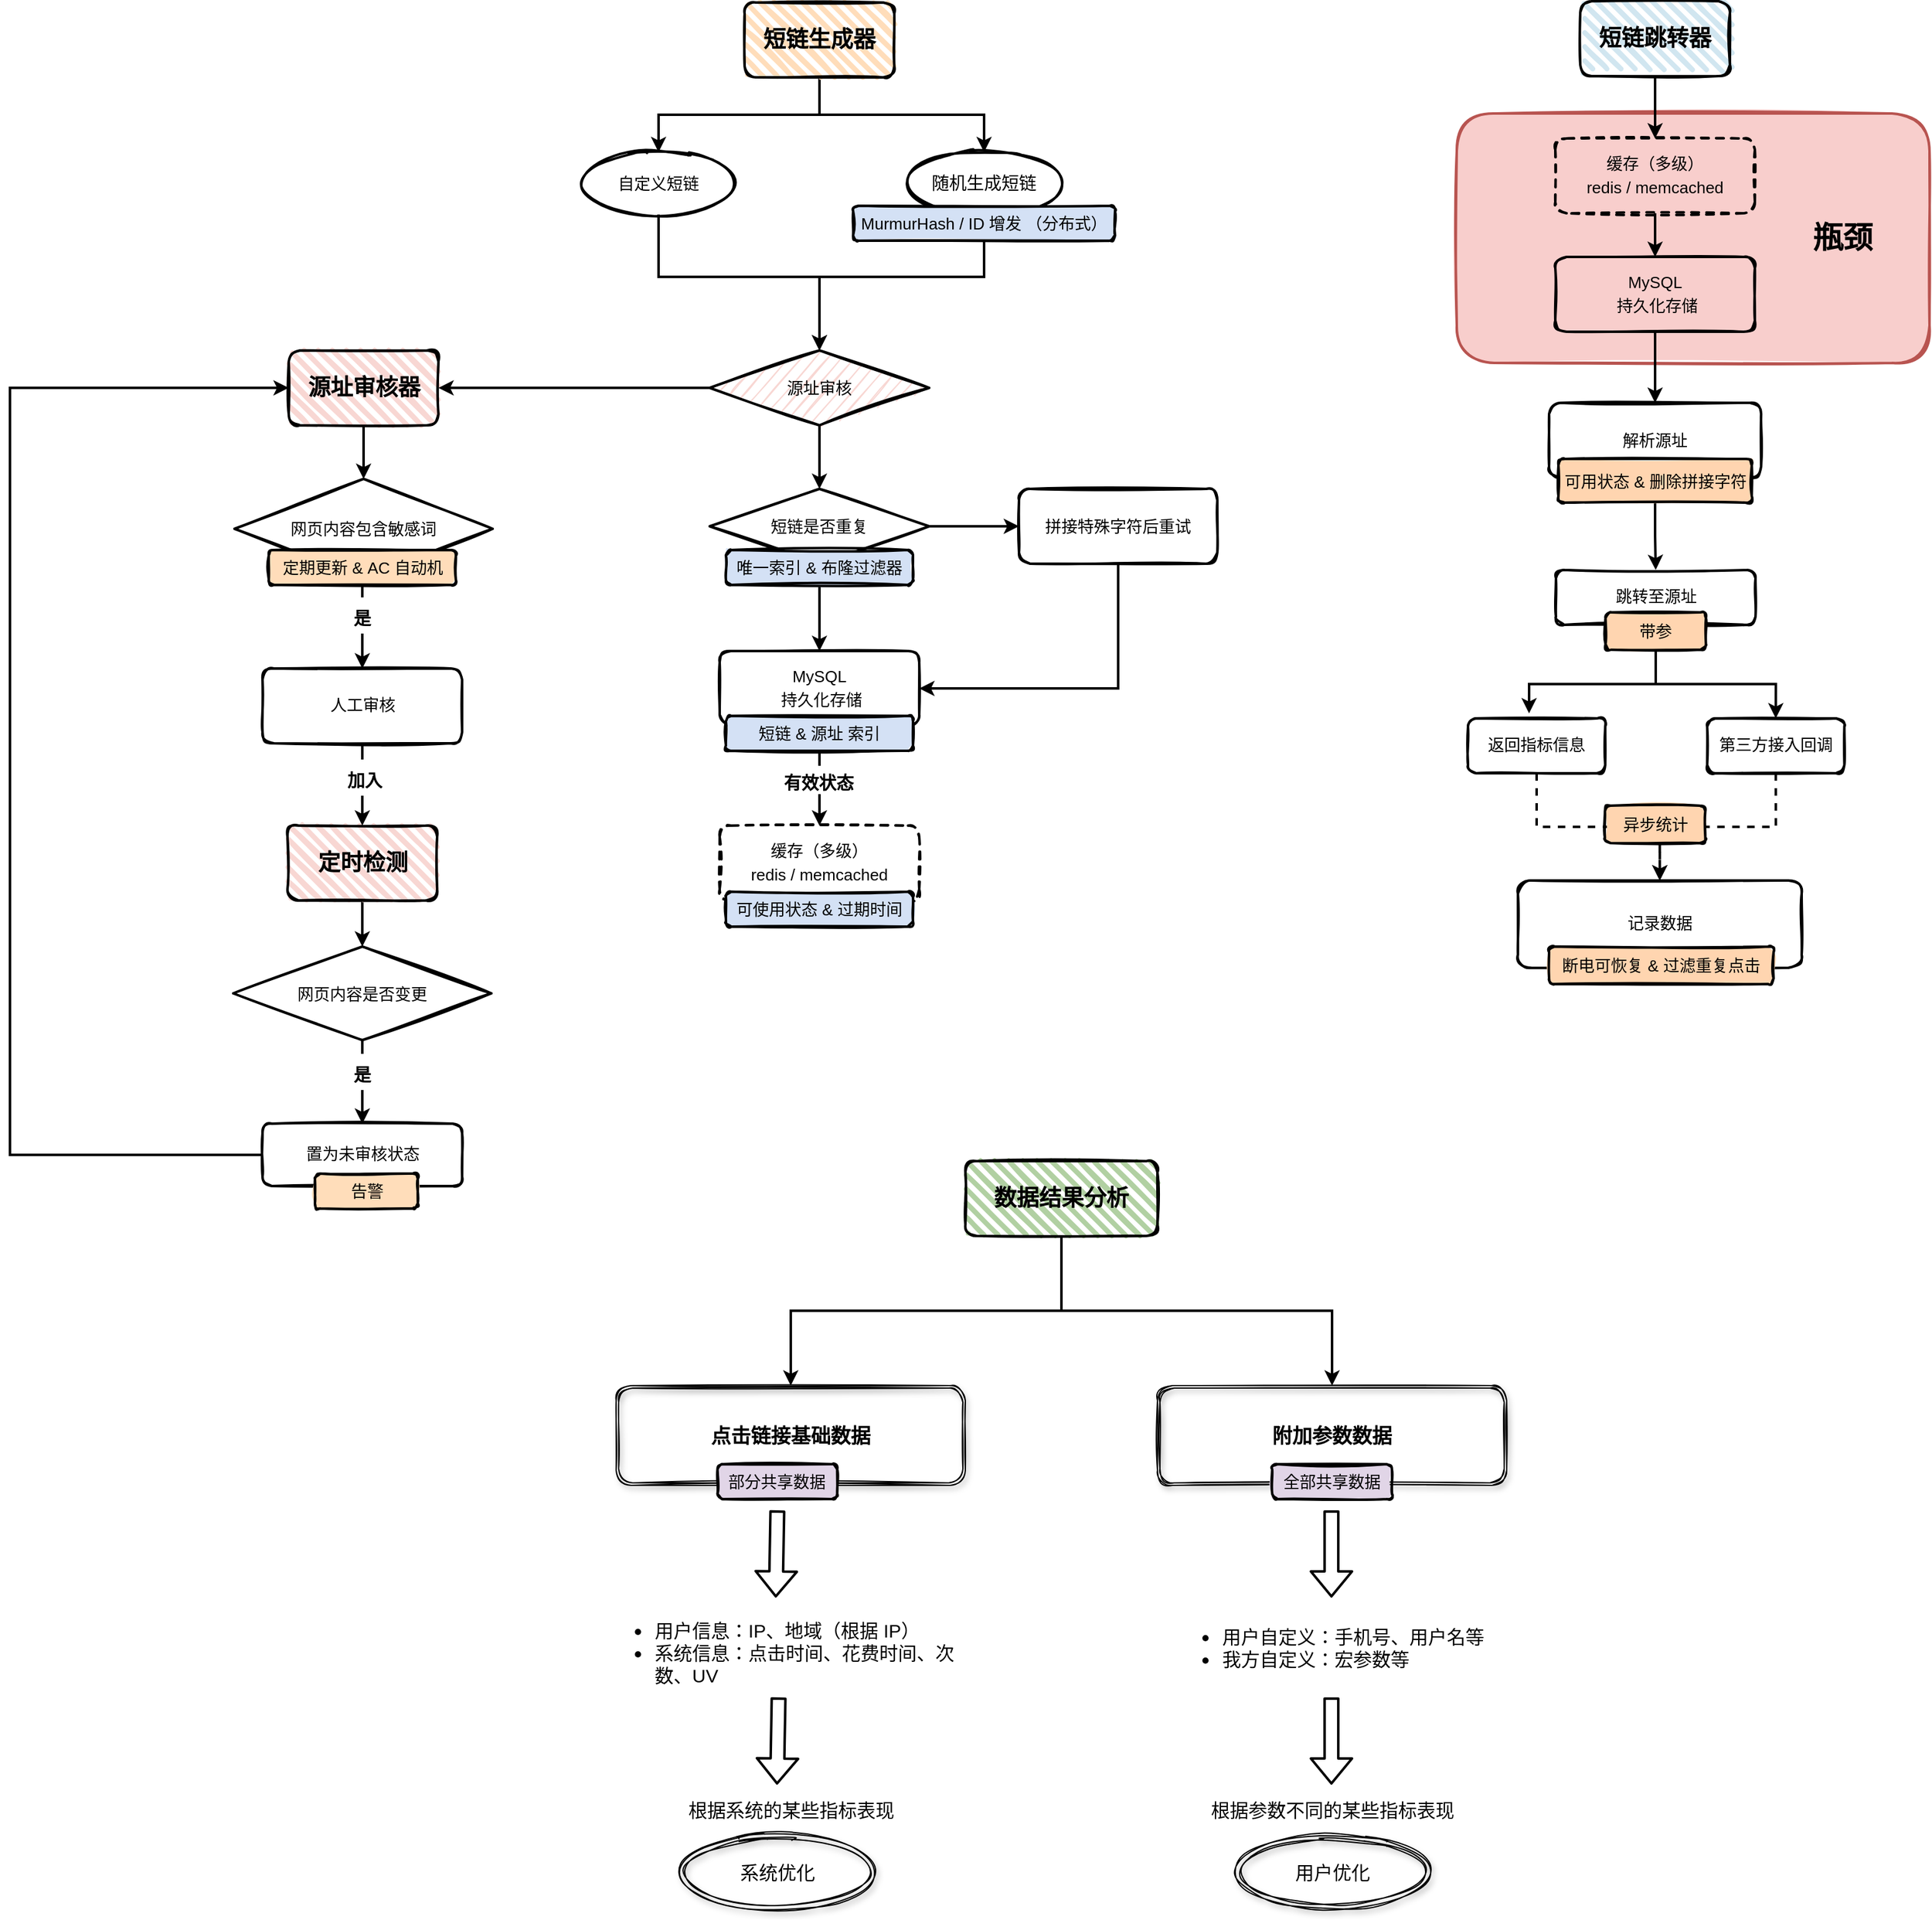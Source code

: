 <mxfile version="14.5.1" type="github">
  <diagram id="6rYUq82egzvNeSZCUPf-" name="第 1 页">
    <mxGraphModel dx="2078" dy="711" grid="1" gridSize="10" guides="1" tooltips="1" connect="1" arrows="1" fold="1" page="1" pageScale="1" pageWidth="827" pageHeight="1169" background="none" math="0" shadow="0">
      <root>
        <mxCell id="0" />
        <mxCell id="1" parent="0" />
        <mxCell id="4GkR5vhdz22uWZPQKLfX-42" value="" style="rounded=1;whiteSpace=wrap;html=1;strokeWidth=2;fillWeight=4;hachureGap=8;hachureAngle=45;sketch=1;shadow=0;labelBackgroundColor=none;fontSize=14;fillStyle=solid;fillColor=#f8cecc;strokeColor=#b85450;" parent="1" vertex="1">
          <mxGeometry x="880" y="140" width="379" height="200" as="geometry" />
        </mxCell>
        <mxCell id="iMJcLoLTZ3jONa1zufUQ-27" style="edgeStyle=orthogonalEdgeStyle;rounded=0;orthogonalLoop=1;jettySize=auto;html=1;exitX=0.5;exitY=1;exitDx=0;exitDy=0;entryX=0.5;entryY=0;entryDx=0;entryDy=0;strokeWidth=2;fontSize=13;" parent="1" source="iMJcLoLTZ3jONa1zufUQ-1" target="iMJcLoLTZ3jONa1zufUQ-17" edge="1">
          <mxGeometry relative="1" as="geometry" />
        </mxCell>
        <mxCell id="iMJcLoLTZ3jONa1zufUQ-28" style="edgeStyle=orthogonalEdgeStyle;rounded=0;orthogonalLoop=1;jettySize=auto;html=1;exitX=0.5;exitY=1;exitDx=0;exitDy=0;entryX=0.5;entryY=0;entryDx=0;entryDy=0;strokeWidth=2;fontSize=13;" parent="1" source="iMJcLoLTZ3jONa1zufUQ-1" target="iMJcLoLTZ3jONa1zufUQ-19" edge="1">
          <mxGeometry relative="1" as="geometry" />
        </mxCell>
        <mxCell id="iMJcLoLTZ3jONa1zufUQ-1" value="&lt;font size=&quot;1&quot;&gt;&lt;b style=&quot;font-size: 18px&quot;&gt;短链生成器&lt;/b&gt;&lt;/font&gt;" style="rounded=1;whiteSpace=wrap;html=1;strokeWidth=2;fillWeight=4;hachureGap=8;hachureAngle=45;sketch=1;fillColor=#FFDDBA;" parent="1" vertex="1">
          <mxGeometry x="309" y="51" width="120" height="60" as="geometry" />
        </mxCell>
        <mxCell id="iMJcLoLTZ3jONa1zufUQ-39" style="edgeStyle=orthogonalEdgeStyle;rounded=0;orthogonalLoop=1;jettySize=auto;html=1;exitX=1;exitY=0.5;exitDx=0;exitDy=0;entryX=0;entryY=0.5;entryDx=0;entryDy=0;strokeWidth=2;fontSize=13;" parent="1" source="iMJcLoLTZ3jONa1zufUQ-16" target="iMJcLoLTZ3jONa1zufUQ-38" edge="1">
          <mxGeometry relative="1" as="geometry" />
        </mxCell>
        <mxCell id="iMJcLoLTZ3jONa1zufUQ-16" value="&lt;span style=&quot;color: rgb(0 , 0 , 0) ; font-family: &amp;#34;helvetica&amp;#34; ; font-size: 13px ; font-style: normal ; font-weight: 400 ; letter-spacing: normal ; text-align: center ; text-indent: 0px ; text-transform: none ; word-spacing: 0px ; display: inline ; float: none&quot;&gt;短链是否重复&lt;/span&gt;" style="rhombus;whiteSpace=wrap;html=1;strokeWidth=2;fillWeight=-1;hachureGap=8;fillStyle=cross-hatch;sketch=1;fontSize=14;fillColor=none;" parent="1" vertex="1">
          <mxGeometry x="281" y="441" width="176" height="60" as="geometry" />
        </mxCell>
        <mxCell id="iMJcLoLTZ3jONa1zufUQ-30" style="edgeStyle=orthogonalEdgeStyle;rounded=0;orthogonalLoop=1;jettySize=auto;html=1;exitX=0.5;exitY=1;exitDx=0;exitDy=0;entryX=0.5;entryY=0;entryDx=0;entryDy=0;strokeWidth=2;fontSize=13;" parent="1" source="iMJcLoLTZ3jONa1zufUQ-17" target="4GkR5vhdz22uWZPQKLfX-118" edge="1">
          <mxGeometry relative="1" as="geometry">
            <Array as="points">
              <mxPoint x="240" y="271" />
              <mxPoint x="369" y="271" />
              <mxPoint x="369" y="320" />
            </Array>
          </mxGeometry>
        </mxCell>
        <mxCell id="iMJcLoLTZ3jONa1zufUQ-17" value="自定义短链" style="ellipse;whiteSpace=wrap;html=1;strokeWidth=2;fillWeight=2;hachureGap=8;fillStyle=dots;sketch=1;labelBackgroundColor=none;fontSize=13;fillColor=none;" parent="1" vertex="1">
          <mxGeometry x="180" y="171" width="120" height="50" as="geometry" />
        </mxCell>
        <mxCell id="iMJcLoLTZ3jONa1zufUQ-19" value="&lt;span style=&quot;font-size: 14px&quot;&gt;随机生成短链&lt;/span&gt;" style="ellipse;whiteSpace=wrap;html=1;strokeWidth=2;fillWeight=2;hachureGap=8;fillStyle=dots;sketch=1;labelBackgroundColor=none;fontSize=13;fillColor=none;" parent="1" vertex="1">
          <mxGeometry x="441" y="171" width="120" height="50" as="geometry" />
        </mxCell>
        <mxCell id="iMJcLoLTZ3jONa1zufUQ-29" style="edgeStyle=orthogonalEdgeStyle;rounded=0;orthogonalLoop=1;jettySize=auto;html=1;exitX=0.5;exitY=1;exitDx=0;exitDy=0;entryX=0.5;entryY=0;entryDx=0;entryDy=0;strokeWidth=2;fontSize=13;" parent="1" source="iMJcLoLTZ3jONa1zufUQ-12" target="4GkR5vhdz22uWZPQKLfX-118" edge="1">
          <mxGeometry relative="1" as="geometry">
            <Array as="points">
              <mxPoint x="501" y="271" />
              <mxPoint x="369" y="271" />
              <mxPoint x="369" y="320" />
            </Array>
          </mxGeometry>
        </mxCell>
        <mxCell id="iMJcLoLTZ3jONa1zufUQ-12" value="&lt;span style=&quot;font-size: 13px&quot;&gt;MurmurHash / ID 增发 （分布式）&lt;/span&gt;" style="rounded=1;whiteSpace=wrap;html=1;strokeWidth=2;fillWeight=4;hachureGap=8;hachureAngle=45;sketch=1;fontStyle=0;labelBackgroundColor=none;fontSize=13;fillColor=#D4E1F5;fillStyle=solid;" parent="1" vertex="1">
          <mxGeometry x="396" y="214" width="210" height="28" as="geometry" />
        </mxCell>
        <mxCell id="iMJcLoLTZ3jONa1zufUQ-40" style="edgeStyle=orthogonalEdgeStyle;rounded=0;orthogonalLoop=1;jettySize=auto;html=1;exitX=0.5;exitY=1;exitDx=0;exitDy=0;entryX=0.5;entryY=0;entryDx=0;entryDy=0;strokeWidth=2;fontSize=13;" parent="1" source="iMJcLoLTZ3jONa1zufUQ-23" target="iMJcLoLTZ3jONa1zufUQ-34" edge="1">
          <mxGeometry relative="1" as="geometry" />
        </mxCell>
        <mxCell id="iMJcLoLTZ3jONa1zufUQ-23" value="&lt;span style=&quot;font-size: 13px&quot;&gt;唯一索引 &amp;amp; 布隆过滤器&lt;/span&gt;" style="rounded=1;whiteSpace=wrap;html=1;strokeWidth=2;fillWeight=4;hachureGap=8;hachureAngle=45;sketch=1;fontStyle=0;labelBackgroundColor=none;fontSize=13;fillColor=#D4E1F5;fillStyle=solid;" parent="1" vertex="1">
          <mxGeometry x="294" y="490" width="150" height="28" as="geometry" />
        </mxCell>
        <mxCell id="iMJcLoLTZ3jONa1zufUQ-47" style="edgeStyle=orthogonalEdgeStyle;rounded=0;orthogonalLoop=1;jettySize=auto;html=1;exitX=0.5;exitY=1;exitDx=0;exitDy=0;entryX=0.5;entryY=0;entryDx=0;entryDy=0;strokeWidth=2;fontSize=13;" parent="1" source="iMJcLoLTZ3jONa1zufUQ-34" target="iMJcLoLTZ3jONa1zufUQ-46" edge="1">
          <mxGeometry relative="1" as="geometry" />
        </mxCell>
        <mxCell id="iMJcLoLTZ3jONa1zufUQ-34" value="&lt;p style=&quot;line-height: 140%&quot;&gt;MySQL&lt;br&gt;&amp;nbsp;持久化存储&lt;/p&gt;" style="html=1;whiteSpace=wrap;container=1;recursiveResize=0;collapsible=0;labelBackgroundColor=none;fontSize=13;rounded=1;shadow=0;sketch=1;strokeWidth=2;fillColor=none;" parent="1" vertex="1">
          <mxGeometry x="289" y="571" width="160" height="60" as="geometry" />
        </mxCell>
        <mxCell id="4GkR5vhdz22uWZPQKLfX-24" value="短链 &amp;amp; 源址 索引" style="rounded=1;whiteSpace=wrap;html=1;strokeWidth=2;fillWeight=4;hachureGap=8;hachureAngle=45;sketch=1;fontStyle=0;labelBackgroundColor=none;fontSize=13;fillColor=#D4E1F5;fillStyle=solid;" parent="iMJcLoLTZ3jONa1zufUQ-34" vertex="1">
          <mxGeometry x="5" y="52" width="150" height="28" as="geometry" />
        </mxCell>
        <mxCell id="iMJcLoLTZ3jONa1zufUQ-41" style="edgeStyle=orthogonalEdgeStyle;rounded=0;orthogonalLoop=1;jettySize=auto;html=1;exitX=0.5;exitY=1;exitDx=0;exitDy=0;entryX=1;entryY=0.5;entryDx=0;entryDy=0;strokeWidth=2;fontSize=13;" parent="1" source="iMJcLoLTZ3jONa1zufUQ-38" target="iMJcLoLTZ3jONa1zufUQ-34" edge="1">
          <mxGeometry relative="1" as="geometry" />
        </mxCell>
        <mxCell id="iMJcLoLTZ3jONa1zufUQ-38" value="&lt;font style=&quot;font-size: 13px&quot;&gt;拼接特殊字符后重试&lt;/font&gt;" style="rounded=1;whiteSpace=wrap;html=1;strokeWidth=2;fillWeight=4;hachureGap=8;hachureAngle=45;sketch=1;labelBackgroundColor=none;fontSize=13;fillStyle=auto;fillColor=none;" parent="1" vertex="1">
          <mxGeometry x="529" y="441" width="159" height="60" as="geometry" />
        </mxCell>
        <mxCell id="iMJcLoLTZ3jONa1zufUQ-46" value="&lt;p style=&quot;line-height: 140%&quot;&gt;缓存（多级）&lt;br&gt;redis / memcached&lt;br&gt;&lt;/p&gt;" style="html=1;whiteSpace=wrap;container=1;recursiveResize=0;collapsible=0;labelBackgroundColor=none;fontSize=13;rounded=1;shadow=0;sketch=1;strokeWidth=2;dashed=1;fillColor=none;" parent="1" vertex="1">
          <mxGeometry x="289" y="711" width="160" height="60" as="geometry" />
        </mxCell>
        <mxCell id="4GkR5vhdz22uWZPQKLfX-22" style="edgeStyle=orthogonalEdgeStyle;rounded=0;orthogonalLoop=1;jettySize=auto;html=1;exitX=0.5;exitY=1;exitDx=0;exitDy=0;strokeWidth=2;fontSize=13;" parent="1" source="4GkR5vhdz22uWZPQKLfX-3" target="4GkR5vhdz22uWZPQKLfX-21" edge="1">
          <mxGeometry relative="1" as="geometry" />
        </mxCell>
        <mxCell id="4GkR5vhdz22uWZPQKLfX-3" value="&lt;font size=&quot;1&quot;&gt;&lt;b style=&quot;font-size: 18px&quot;&gt;短链跳转器&lt;/b&gt;&lt;/font&gt;" style="rounded=1;whiteSpace=wrap;html=1;strokeWidth=2;fillWeight=4;hachureGap=8;hachureAngle=45;sketch=1;fillColor=#D1E6F0;" parent="1" vertex="1">
          <mxGeometry x="979" y="50" width="120" height="60" as="geometry" />
        </mxCell>
        <mxCell id="4GkR5vhdz22uWZPQKLfX-30" style="edgeStyle=orthogonalEdgeStyle;rounded=0;orthogonalLoop=1;jettySize=auto;html=1;exitX=0.5;exitY=1;exitDx=0;exitDy=0;entryX=0.5;entryY=0;entryDx=0;entryDy=0;strokeWidth=2;fontSize=13;" parent="1" source="4GkR5vhdz22uWZPQKLfX-14" target="4GkR5vhdz22uWZPQKLfX-27" edge="1">
          <mxGeometry relative="1" as="geometry" />
        </mxCell>
        <mxCell id="4GkR5vhdz22uWZPQKLfX-14" value="&lt;p style=&quot;line-height: 140%&quot;&gt;MySQL&lt;br&gt;&amp;nbsp;持久化存储&lt;/p&gt;" style="html=1;whiteSpace=wrap;container=1;recursiveResize=0;collapsible=0;labelBackgroundColor=none;fontSize=13;rounded=1;shadow=0;sketch=1;strokeWidth=2;fillColor=none;" parent="1" vertex="1">
          <mxGeometry x="959" y="255" width="160" height="60" as="geometry" />
        </mxCell>
        <mxCell id="4GkR5vhdz22uWZPQKLfX-18" value="&lt;font style=&quot;font-size: 14px&quot;&gt;有效&lt;font style=&quot;font-size: 14px&quot;&gt;状态&lt;/font&gt;&lt;/font&gt;" style="text;strokeColor=none;html=1;fontSize=24;fontStyle=1;verticalAlign=middle;align=center;rounded=1;shadow=0;dashed=1;labelBackgroundColor=none;sketch=1;fillColor=#ffffff;" parent="1" vertex="1">
          <mxGeometry x="318" y="664" width="100" height="20" as="geometry" />
        </mxCell>
        <mxCell id="4GkR5vhdz22uWZPQKLfX-23" style="edgeStyle=orthogonalEdgeStyle;rounded=0;orthogonalLoop=1;jettySize=auto;html=1;exitX=0.5;exitY=1;exitDx=0;exitDy=0;entryX=0.5;entryY=0;entryDx=0;entryDy=0;strokeWidth=2;fontSize=13;" parent="1" source="4GkR5vhdz22uWZPQKLfX-21" target="4GkR5vhdz22uWZPQKLfX-14" edge="1">
          <mxGeometry relative="1" as="geometry" />
        </mxCell>
        <mxCell id="4GkR5vhdz22uWZPQKLfX-21" value="&lt;p style=&quot;line-height: 140%&quot;&gt;缓存（多级）&lt;br&gt;redis / memcached&lt;br&gt;&lt;/p&gt;" style="html=1;whiteSpace=wrap;container=1;recursiveResize=0;collapsible=0;labelBackgroundColor=none;fontSize=13;rounded=1;shadow=0;sketch=1;strokeWidth=2;dashed=1;fillColor=none;" parent="1" vertex="1">
          <mxGeometry x="959" y="160" width="160" height="60" as="geometry" />
        </mxCell>
        <mxCell id="4GkR5vhdz22uWZPQKLfX-25" value="可使用状态 &amp;amp; 过期时间" style="rounded=1;whiteSpace=wrap;html=1;strokeWidth=2;fillWeight=4;hachureGap=8;hachureAngle=45;sketch=1;fontStyle=0;labelBackgroundColor=none;fontSize=13;fillColor=#D4E1F5;fillStyle=solid;" parent="1" vertex="1">
          <mxGeometry x="294" y="764" width="150" height="28" as="geometry" />
        </mxCell>
        <mxCell id="4GkR5vhdz22uWZPQKLfX-27" value="&lt;font style=&quot;font-size: 13px&quot;&gt;解析源址&lt;/font&gt;" style="rounded=1;whiteSpace=wrap;html=1;strokeWidth=2;fillWeight=4;hachureGap=8;hachureAngle=45;sketch=1;labelBackgroundColor=none;fontSize=13;fillStyle=auto;fillColor=none;" parent="1" vertex="1">
          <mxGeometry x="954" y="372" width="170" height="60" as="geometry" />
        </mxCell>
        <mxCell id="4GkR5vhdz22uWZPQKLfX-36" style="edgeStyle=orthogonalEdgeStyle;rounded=0;orthogonalLoop=1;jettySize=auto;html=1;exitX=0.5;exitY=1;exitDx=0;exitDy=0;strokeWidth=2;fontSize=13;" parent="1" source="4GkR5vhdz22uWZPQKLfX-32" target="4GkR5vhdz22uWZPQKLfX-34" edge="1">
          <mxGeometry relative="1" as="geometry" />
        </mxCell>
        <mxCell id="4GkR5vhdz22uWZPQKLfX-32" value="可用状态 &amp;amp; 删除拼接字符" style="rounded=1;whiteSpace=wrap;html=1;strokeWidth=2;fillWeight=4;hachureGap=8;hachureAngle=45;sketch=1;fontStyle=0;labelBackgroundColor=none;fontSize=13;fillStyle=solid;fillColor=#FFD5B0;" parent="1" vertex="1">
          <mxGeometry x="961.5" y="417" width="155" height="35" as="geometry" />
        </mxCell>
        <mxCell id="4GkR5vhdz22uWZPQKLfX-34" value="&lt;p style=&quot;line-height: 140%&quot;&gt;跳转至源址&lt;/p&gt;" style="html=1;whiteSpace=wrap;container=1;recursiveResize=0;collapsible=0;labelBackgroundColor=none;fontSize=13;rounded=1;shadow=0;sketch=1;strokeWidth=2;fillColor=none;" parent="1" vertex="1">
          <mxGeometry x="959.5" y="506" width="160" height="44" as="geometry" />
        </mxCell>
        <mxCell id="4GkR5vhdz22uWZPQKLfX-46" style="edgeStyle=orthogonalEdgeStyle;rounded=0;orthogonalLoop=1;jettySize=auto;html=1;exitX=0.5;exitY=1;exitDx=0;exitDy=0;entryX=0.445;entryY=-0.091;entryDx=0;entryDy=0;entryPerimeter=0;strokeWidth=2;fontSize=14;" parent="1" source="4GkR5vhdz22uWZPQKLfX-41" target="4GkR5vhdz22uWZPQKLfX-44" edge="1">
          <mxGeometry relative="1" as="geometry" />
        </mxCell>
        <mxCell id="4GkR5vhdz22uWZPQKLfX-47" style="edgeStyle=orthogonalEdgeStyle;rounded=0;orthogonalLoop=1;jettySize=auto;html=1;exitX=0.5;exitY=1;exitDx=0;exitDy=0;entryX=0.5;entryY=0;entryDx=0;entryDy=0;strokeWidth=2;fontSize=14;" parent="1" source="4GkR5vhdz22uWZPQKLfX-41" target="4GkR5vhdz22uWZPQKLfX-45" edge="1">
          <mxGeometry relative="1" as="geometry" />
        </mxCell>
        <mxCell id="4GkR5vhdz22uWZPQKLfX-41" value="带参" style="rounded=1;whiteSpace=wrap;html=1;strokeWidth=2;fillWeight=4;hachureGap=8;hachureAngle=45;sketch=1;fontStyle=0;labelBackgroundColor=none;fontSize=13;fillStyle=solid;fillColor=#FFD5B0;" parent="1" vertex="1">
          <mxGeometry x="999.25" y="540" width="80.5" height="30" as="geometry" />
        </mxCell>
        <mxCell id="4GkR5vhdz22uWZPQKLfX-43" value="瓶颈" style="text;strokeColor=none;fillColor=none;html=1;fontSize=24;fontStyle=1;verticalAlign=middle;align=center;rounded=1;shadow=0;labelBackgroundColor=none;sketch=1;" parent="1" vertex="1">
          <mxGeometry x="1139" y="220" width="100" height="40" as="geometry" />
        </mxCell>
        <mxCell id="4GkR5vhdz22uWZPQKLfX-49" style="edgeStyle=orthogonalEdgeStyle;rounded=0;orthogonalLoop=1;jettySize=auto;html=1;exitX=0.5;exitY=1;exitDx=0;exitDy=0;strokeWidth=2;fontSize=14;dashed=1;" parent="1" source="4GkR5vhdz22uWZPQKLfX-44" target="4GkR5vhdz22uWZPQKLfX-48" edge="1">
          <mxGeometry relative="1" as="geometry" />
        </mxCell>
        <mxCell id="4GkR5vhdz22uWZPQKLfX-44" value="&lt;p style=&quot;line-height: 140%&quot;&gt;返回指标信息&lt;/p&gt;" style="html=1;whiteSpace=wrap;container=1;recursiveResize=0;collapsible=0;labelBackgroundColor=none;fontSize=13;rounded=1;shadow=0;sketch=1;strokeWidth=2;fillColor=none;" parent="1" vertex="1">
          <mxGeometry x="889" y="625" width="110" height="44" as="geometry" />
        </mxCell>
        <mxCell id="4GkR5vhdz22uWZPQKLfX-50" style="edgeStyle=orthogonalEdgeStyle;rounded=0;orthogonalLoop=1;jettySize=auto;html=1;exitX=0.5;exitY=1;exitDx=0;exitDy=0;entryX=0.5;entryY=0;entryDx=0;entryDy=0;strokeWidth=2;fontSize=14;dashed=1;" parent="1" source="4GkR5vhdz22uWZPQKLfX-45" target="4GkR5vhdz22uWZPQKLfX-48" edge="1">
          <mxGeometry relative="1" as="geometry" />
        </mxCell>
        <mxCell id="4GkR5vhdz22uWZPQKLfX-45" value="&lt;p style=&quot;line-height: 140%&quot;&gt;第三方接入回调&lt;/p&gt;" style="html=1;whiteSpace=wrap;container=1;recursiveResize=0;collapsible=0;labelBackgroundColor=none;fontSize=13;rounded=1;shadow=0;sketch=1;strokeWidth=2;fillColor=none;" parent="1" vertex="1">
          <mxGeometry x="1080.75" y="625" width="110" height="44" as="geometry" />
        </mxCell>
        <mxCell id="4GkR5vhdz22uWZPQKLfX-48" value="&lt;p style=&quot;line-height: 140%&quot;&gt;记录数据&lt;/p&gt;" style="html=1;whiteSpace=wrap;container=1;recursiveResize=0;collapsible=0;labelBackgroundColor=none;fontSize=13;rounded=1;shadow=0;sketch=1;strokeWidth=2;fillColor=none;" parent="1" vertex="1">
          <mxGeometry x="929" y="755" width="227.5" height="70" as="geometry" />
        </mxCell>
        <mxCell id="4GkR5vhdz22uWZPQKLfX-51" value="异步统计" style="rounded=1;whiteSpace=wrap;html=1;strokeWidth=2;fillWeight=4;hachureGap=8;hachureAngle=45;sketch=1;fontStyle=0;labelBackgroundColor=none;fontSize=13;fillStyle=solid;fillColor=#FFD5B0;" parent="1" vertex="1">
          <mxGeometry x="998.75" y="695" width="80.5" height="30" as="geometry" />
        </mxCell>
        <mxCell id="4GkR5vhdz22uWZPQKLfX-52" value="断电可恢复 &amp;amp; 过滤重复点击" style="rounded=1;whiteSpace=wrap;html=1;strokeWidth=2;fillWeight=4;hachureGap=8;hachureAngle=45;sketch=1;fontStyle=0;labelBackgroundColor=none;fontSize=13;fillStyle=solid;fillColor=#FFD5B0;" parent="1" vertex="1">
          <mxGeometry x="954" y="808" width="180" height="30" as="geometry" />
        </mxCell>
        <mxCell id="4GkR5vhdz22uWZPQKLfX-53" style="edgeStyle=orthogonalEdgeStyle;rounded=0;orthogonalLoop=1;jettySize=auto;html=1;exitX=0.5;exitY=1;exitDx=0;exitDy=0;dashed=1;strokeWidth=2;fontSize=14;" parent="1" source="4GkR5vhdz22uWZPQKLfX-52" target="4GkR5vhdz22uWZPQKLfX-52" edge="1">
          <mxGeometry relative="1" as="geometry" />
        </mxCell>
        <mxCell id="4GkR5vhdz22uWZPQKLfX-122" style="rounded=1;orthogonalLoop=1;jettySize=auto;html=1;exitX=0.5;exitY=1;exitDx=0;exitDy=0;entryX=0.5;entryY=0;entryDx=0;entryDy=0;strokeWidth=2;fontSize=14;edgeStyle=orthogonalEdgeStyle;" parent="1" source="4GkR5vhdz22uWZPQKLfX-100" target="4GkR5vhdz22uWZPQKLfX-102" edge="1">
          <mxGeometry relative="1" as="geometry" />
        </mxCell>
        <mxCell id="4GkR5vhdz22uWZPQKLfX-100" value="&lt;font size=&quot;1&quot;&gt;&lt;b style=&quot;font-size: 18px&quot;&gt;源址审核器&lt;/b&gt;&lt;/font&gt;" style="rounded=1;whiteSpace=wrap;html=1;strokeWidth=2;fillWeight=4;hachureGap=8;hachureAngle=45;sketch=1;fillColor=#F8D7D3;" parent="1" vertex="1">
          <mxGeometry x="-56.5" y="330" width="120" height="60" as="geometry" />
        </mxCell>
        <mxCell id="4GkR5vhdz22uWZPQKLfX-102" value="&lt;span style=&quot;font-size: 13px&quot;&gt;网页&lt;/span&gt;&lt;span style=&quot;font-size: 13px&quot;&gt;内容包含敏感词&lt;/span&gt;" style="rhombus;whiteSpace=wrap;html=1;strokeWidth=2;fillWeight=-1;hachureGap=8;fillStyle=cross-hatch;sketch=1;fontSize=14;fillColor=none;" parent="1" vertex="1">
          <mxGeometry x="-100" y="433" width="207" height="80" as="geometry" />
        </mxCell>
        <mxCell id="4GkR5vhdz22uWZPQKLfX-132" style="edgeStyle=orthogonalEdgeStyle;rounded=0;orthogonalLoop=1;jettySize=auto;html=1;exitX=0.5;exitY=1;exitDx=0;exitDy=0;strokeColor=#000000;strokeWidth=2;fontSize=14;entryX=0.5;entryY=0;entryDx=0;entryDy=0;" parent="1" source="4GkR5vhdz22uWZPQKLfX-109" target="4GkR5vhdz22uWZPQKLfX-133" edge="1">
          <mxGeometry relative="1" as="geometry">
            <mxPoint x="3" y="580" as="targetPoint" />
          </mxGeometry>
        </mxCell>
        <mxCell id="4GkR5vhdz22uWZPQKLfX-109" value="定期更新 &amp;amp; AC 自动机" style="rounded=1;whiteSpace=wrap;html=1;strokeWidth=2;fillWeight=4;hachureGap=8;hachureAngle=45;sketch=1;fontStyle=0;labelBackgroundColor=none;fontSize=13;fillStyle=solid;fillColor=#FFDDBA;" parent="1" vertex="1">
          <mxGeometry x="-72.5" y="490" width="150" height="28" as="geometry" />
        </mxCell>
        <mxCell id="4GkR5vhdz22uWZPQKLfX-120" style="edgeStyle=orthogonalEdgeStyle;rounded=1;orthogonalLoop=1;jettySize=auto;html=1;exitX=0;exitY=0.5;exitDx=0;exitDy=0;entryX=1;entryY=0.5;entryDx=0;entryDy=0;strokeWidth=2;fontSize=14;curved=1;" parent="1" source="4GkR5vhdz22uWZPQKLfX-118" target="4GkR5vhdz22uWZPQKLfX-100" edge="1">
          <mxGeometry relative="1" as="geometry" />
        </mxCell>
        <mxCell id="4GkR5vhdz22uWZPQKLfX-121" style="edgeStyle=orthogonalEdgeStyle;curved=1;rounded=1;orthogonalLoop=1;jettySize=auto;html=1;exitX=0.5;exitY=1;exitDx=0;exitDy=0;strokeWidth=2;fontSize=14;" parent="1" source="4GkR5vhdz22uWZPQKLfX-118" target="iMJcLoLTZ3jONa1zufUQ-16" edge="1">
          <mxGeometry relative="1" as="geometry" />
        </mxCell>
        <mxCell id="4GkR5vhdz22uWZPQKLfX-118" value="&lt;span style=&quot;color: rgb(0 , 0 , 0) ; font-family: &amp;#34;helvetica&amp;#34; ; font-size: 13px ; font-style: normal ; font-weight: 400 ; letter-spacing: normal ; text-align: center ; text-indent: 0px ; text-transform: none ; word-spacing: 0px ; display: inline ; float: none&quot;&gt;源址审核&lt;/span&gt;" style="rhombus;whiteSpace=wrap;html=1;strokeWidth=2;fillWeight=-1;hachureGap=8;fillStyle=hachure;sketch=1;fontSize=14;fillColor=#F8D7D3;" parent="1" vertex="1">
          <mxGeometry x="281" y="330" width="176" height="60" as="geometry" />
        </mxCell>
        <mxCell id="4GkR5vhdz22uWZPQKLfX-139" style="edgeStyle=orthogonalEdgeStyle;rounded=0;orthogonalLoop=1;jettySize=auto;html=1;exitX=0.5;exitY=1;exitDx=0;exitDy=0;strokeColor=#000000;strokeWidth=2;fontSize=14;" parent="1" source="4GkR5vhdz22uWZPQKLfX-123" target="4GkR5vhdz22uWZPQKLfX-138" edge="1">
          <mxGeometry relative="1" as="geometry" />
        </mxCell>
        <mxCell id="4GkR5vhdz22uWZPQKLfX-123" value="&lt;span style=&quot;font-size: 13px&quot;&gt;网页&lt;/span&gt;&lt;span style=&quot;font-size: 13px&quot;&gt;内容是否变更&lt;/span&gt;" style="rhombus;whiteSpace=wrap;html=1;strokeWidth=2;fillWeight=-1;hachureGap=8;fillStyle=cross-hatch;sketch=1;fontSize=14;fillColor=none;" parent="1" vertex="1">
          <mxGeometry x="-101" y="808" width="207" height="75" as="geometry" />
        </mxCell>
        <mxCell id="4GkR5vhdz22uWZPQKLfX-129" style="edgeStyle=orthogonalEdgeStyle;rounded=0;orthogonalLoop=1;jettySize=auto;html=1;exitX=0.5;exitY=1;exitDx=0;exitDy=0;entryX=0.5;entryY=0;entryDx=0;entryDy=0;strokeColor=#000000;strokeWidth=2;fontSize=14;" parent="1" source="4GkR5vhdz22uWZPQKLfX-128" target="4GkR5vhdz22uWZPQKLfX-123" edge="1">
          <mxGeometry relative="1" as="geometry" />
        </mxCell>
        <mxCell id="4GkR5vhdz22uWZPQKLfX-128" value="&lt;font size=&quot;1&quot;&gt;&lt;b style=&quot;font-size: 18px&quot;&gt;定时检测&lt;/b&gt;&lt;/font&gt;" style="rounded=1;whiteSpace=wrap;html=1;strokeWidth=2;fillWeight=4;hachureGap=8;hachureAngle=45;sketch=1;fillColor=#F8D7D3;" parent="1" vertex="1">
          <mxGeometry x="-57.5" y="711" width="120" height="60" as="geometry" />
        </mxCell>
        <mxCell id="4GkR5vhdz22uWZPQKLfX-131" value="&lt;font style=&quot;font-size: 14px&quot;&gt;是&lt;/font&gt;" style="text;strokeColor=none;fillColor=none;html=1;fontSize=24;fontStyle=1;verticalAlign=middle;align=center;rounded=1;shadow=0;labelBackgroundColor=#ffffff;sketch=1;" parent="1" vertex="1">
          <mxGeometry x="-45.5" y="896" width="94.5" height="24" as="geometry" />
        </mxCell>
        <mxCell id="4GkR5vhdz22uWZPQKLfX-136" style="edgeStyle=orthogonalEdgeStyle;rounded=0;orthogonalLoop=1;jettySize=auto;html=1;exitX=0.5;exitY=1;exitDx=0;exitDy=0;strokeColor=#000000;strokeWidth=2;fontSize=14;" parent="1" source="4GkR5vhdz22uWZPQKLfX-133" target="4GkR5vhdz22uWZPQKLfX-128" edge="1">
          <mxGeometry relative="1" as="geometry" />
        </mxCell>
        <mxCell id="4GkR5vhdz22uWZPQKLfX-133" value="&lt;p style=&quot;line-height: 140%&quot;&gt;人工审核&lt;/p&gt;" style="html=1;whiteSpace=wrap;container=1;recursiveResize=0;collapsible=0;labelBackgroundColor=none;fontSize=13;rounded=1;shadow=0;sketch=1;strokeWidth=2;fillColor=none;" parent="1" vertex="1">
          <mxGeometry x="-77.5" y="585" width="160" height="60" as="geometry" />
        </mxCell>
        <mxCell id="4GkR5vhdz22uWZPQKLfX-137" value="&lt;font style=&quot;font-size: 14px&quot;&gt;加入&lt;/font&gt;" style="text;strokeColor=none;fillColor=none;html=1;fontSize=24;fontStyle=1;verticalAlign=middle;align=center;rounded=1;shadow=0;labelBackgroundColor=#ffffff;sketch=1;" parent="1" vertex="1">
          <mxGeometry x="-21.5" y="659" width="50" height="25" as="geometry" />
        </mxCell>
        <mxCell id="4GkR5vhdz22uWZPQKLfX-142" style="edgeStyle=orthogonalEdgeStyle;rounded=0;orthogonalLoop=1;jettySize=auto;html=1;exitX=0;exitY=0.5;exitDx=0;exitDy=0;entryX=0;entryY=0.5;entryDx=0;entryDy=0;strokeColor=#000000;strokeWidth=2;fontSize=14;" parent="1" source="4GkR5vhdz22uWZPQKLfX-138" target="4GkR5vhdz22uWZPQKLfX-100" edge="1">
          <mxGeometry relative="1" as="geometry">
            <Array as="points">
              <mxPoint x="-280" y="975" />
              <mxPoint x="-280" y="360" />
            </Array>
          </mxGeometry>
        </mxCell>
        <mxCell id="4GkR5vhdz22uWZPQKLfX-138" value="&lt;p style=&quot;line-height: 140%&quot;&gt;置为未审核状态&lt;/p&gt;" style="html=1;whiteSpace=wrap;container=1;recursiveResize=0;collapsible=0;labelBackgroundColor=none;fontSize=13;rounded=1;shadow=0;sketch=1;strokeWidth=2;fillColor=none;" parent="1" vertex="1">
          <mxGeometry x="-77.5" y="950" width="160" height="50" as="geometry" />
        </mxCell>
        <mxCell id="4GkR5vhdz22uWZPQKLfX-141" value="告警" style="rounded=1;whiteSpace=wrap;html=1;strokeWidth=2;fillWeight=4;hachureGap=8;hachureAngle=45;sketch=1;fontStyle=0;labelBackgroundColor=none;fontSize=13;fillStyle=solid;fillColor=#FFDDBA;" parent="1" vertex="1">
          <mxGeometry x="-35.5" y="990" width="82.5" height="28" as="geometry" />
        </mxCell>
        <mxCell id="Fiv4uMa5VCa-xRzCAAb_-1" value="&lt;font style=&quot;font-size: 14px&quot;&gt;是&lt;/font&gt;" style="text;strokeColor=none;fillColor=none;html=1;fontSize=24;fontStyle=1;verticalAlign=middle;align=center;rounded=1;shadow=0;labelBackgroundColor=#ffffff;sketch=1;" parent="1" vertex="1">
          <mxGeometry x="-45.5" y="530" width="94.5" height="24" as="geometry" />
        </mxCell>
        <mxCell id="X_viocfy_zE05dvS6sNe-12" style="edgeStyle=orthogonalEdgeStyle;rounded=0;orthogonalLoop=1;jettySize=auto;html=1;exitX=0.5;exitY=1;exitDx=0;exitDy=0;entryX=0.5;entryY=0;entryDx=0;entryDy=0;strokeWidth=2;" edge="1" parent="1" source="X_viocfy_zE05dvS6sNe-1" target="X_viocfy_zE05dvS6sNe-40">
          <mxGeometry relative="1" as="geometry">
            <mxPoint x="355" y="1150" as="targetPoint" />
          </mxGeometry>
        </mxCell>
        <mxCell id="X_viocfy_zE05dvS6sNe-42" style="edgeStyle=orthogonalEdgeStyle;rounded=0;orthogonalLoop=1;jettySize=auto;html=1;exitX=0.5;exitY=1;exitDx=0;exitDy=0;strokeWidth=2;" edge="1" parent="1" source="X_viocfy_zE05dvS6sNe-1" target="X_viocfy_zE05dvS6sNe-41">
          <mxGeometry relative="1" as="geometry" />
        </mxCell>
        <mxCell id="X_viocfy_zE05dvS6sNe-1" value="&lt;font size=&quot;1&quot;&gt;&lt;b style=&quot;font-size: 18px&quot;&gt;数据结果分析&lt;/b&gt;&lt;/font&gt;" style="rounded=1;whiteSpace=wrap;html=1;strokeWidth=2;fillWeight=4;hachureGap=8;hachureAngle=45;sketch=1;fillColor=#B1D0A2;" vertex="1" parent="1">
          <mxGeometry x="486" y="980" width="154" height="60" as="geometry" />
        </mxCell>
        <mxCell id="X_viocfy_zE05dvS6sNe-40" value="&lt;span style=&quot;font-weight: 700&quot;&gt;&lt;font style=&quot;font-size: 16px&quot;&gt;点击链接基础数据&lt;/font&gt;&lt;/span&gt;" style="shape=ext;double=1;rounded=1;whiteSpace=wrap;html=1;shadow=1;sketch=1;strokeColor=#000000;fillColor=none;" vertex="1" parent="1">
          <mxGeometry x="206" y="1160" width="280" height="80" as="geometry" />
        </mxCell>
        <mxCell id="X_viocfy_zE05dvS6sNe-41" value="&lt;span style=&quot;font-weight: 700&quot;&gt;&lt;font style=&quot;font-size: 16px&quot;&gt;附加参数数据&lt;/font&gt;&lt;/span&gt;" style="shape=ext;double=1;rounded=1;whiteSpace=wrap;html=1;shadow=1;sketch=1;strokeColor=#000000;fillColor=none;" vertex="1" parent="1">
          <mxGeometry x="640" y="1160" width="280" height="80" as="geometry" />
        </mxCell>
        <mxCell id="X_viocfy_zE05dvS6sNe-45" value="&lt;ul style=&quot;font-size: 15px&quot;&gt;&lt;li&gt;用户信息：IP、地域（根据 IP）&lt;/li&gt;&lt;li&gt;系统信息：点击时间、花费时间、次数、UV&lt;/li&gt;&lt;/ul&gt;" style="text;strokeColor=none;fillColor=none;html=1;whiteSpace=wrap;verticalAlign=middle;overflow=hidden;rounded=1;shadow=1;sketch=1;" vertex="1" parent="1">
          <mxGeometry x="195" y="1330" width="291" height="80" as="geometry" />
        </mxCell>
        <mxCell id="X_viocfy_zE05dvS6sNe-47" value="&lt;ul style=&quot;font-size: 15px&quot;&gt;&lt;li&gt;用户自定义：手机号、用户名等&lt;/li&gt;&lt;li&gt;我方自定义：宏参数等&lt;/li&gt;&lt;/ul&gt;" style="text;strokeColor=none;fillColor=none;html=1;whiteSpace=wrap;verticalAlign=middle;overflow=hidden;rounded=1;shadow=1;sketch=1;" vertex="1" parent="1">
          <mxGeometry x="650" y="1330" width="260" height="80" as="geometry" />
        </mxCell>
        <mxCell id="X_viocfy_zE05dvS6sNe-51" value="" style="shape=flexArrow;endArrow=classic;html=1;strokeWidth=2;" edge="1" parent="1">
          <mxGeometry width="50" height="50" relative="1" as="geometry">
            <mxPoint x="779.5" y="1260" as="sourcePoint" />
            <mxPoint x="779.5" y="1330" as="targetPoint" />
          </mxGeometry>
        </mxCell>
        <mxCell id="X_viocfy_zE05dvS6sNe-53" value="" style="shape=flexArrow;endArrow=classic;html=1;strokeWidth=2;" edge="1" parent="1">
          <mxGeometry width="50" height="50" relative="1" as="geometry">
            <mxPoint x="335.25" y="1260" as="sourcePoint" />
            <mxPoint x="334" y="1330" as="targetPoint" />
          </mxGeometry>
        </mxCell>
        <mxCell id="X_viocfy_zE05dvS6sNe-55" value="" style="shape=flexArrow;endArrow=classic;html=1;strokeWidth=2;" edge="1" parent="1">
          <mxGeometry width="50" height="50" relative="1" as="geometry">
            <mxPoint x="779.5" y="1410" as="sourcePoint" />
            <mxPoint x="779.5" y="1480" as="targetPoint" />
          </mxGeometry>
        </mxCell>
        <mxCell id="X_viocfy_zE05dvS6sNe-56" value="&lt;font style=&quot;font-size: 15px&quot;&gt;用户优化&lt;/font&gt;" style="ellipse;shape=doubleEllipse;whiteSpace=wrap;html=1;rounded=1;shadow=1;sketch=1;strokeColor=#000000;fillColor=none;" vertex="1" parent="1">
          <mxGeometry x="701.75" y="1520" width="156.5" height="60" as="geometry" />
        </mxCell>
        <mxCell id="X_viocfy_zE05dvS6sNe-57" value="&lt;span style=&quot;font-size: 15px&quot;&gt;根据参数不同的某些指标表现&lt;/span&gt;" style="text;html=1;align=center;verticalAlign=middle;resizable=0;points=[];autosize=1;" vertex="1" parent="1">
          <mxGeometry x="675" y="1490" width="210" height="20" as="geometry" />
        </mxCell>
        <mxCell id="X_viocfy_zE05dvS6sNe-58" value="" style="shape=flexArrow;endArrow=classic;html=1;strokeWidth=2;" edge="1" parent="1">
          <mxGeometry width="50" height="50" relative="1" as="geometry">
            <mxPoint x="336.25" y="1410" as="sourcePoint" />
            <mxPoint x="335" y="1480" as="targetPoint" />
          </mxGeometry>
        </mxCell>
        <mxCell id="X_viocfy_zE05dvS6sNe-59" value="&lt;font style=&quot;font-size: 15px&quot;&gt;系统优化&lt;/font&gt;" style="ellipse;shape=doubleEllipse;whiteSpace=wrap;html=1;rounded=1;shadow=1;sketch=1;strokeColor=#000000;fillColor=none;" vertex="1" parent="1">
          <mxGeometry x="257" y="1520" width="156.5" height="60" as="geometry" />
        </mxCell>
        <mxCell id="X_viocfy_zE05dvS6sNe-60" value="&lt;span style=&quot;font-size: 15px&quot;&gt;根据系统的某些指标表现&lt;/span&gt;" style="text;html=1;align=center;verticalAlign=middle;resizable=0;points=[];autosize=1;" vertex="1" parent="1">
          <mxGeometry x="256" y="1490" width="180" height="20" as="geometry" />
        </mxCell>
        <mxCell id="X_viocfy_zE05dvS6sNe-61" value="部分共享数据" style="rounded=1;whiteSpace=wrap;html=1;strokeWidth=2;fillWeight=4;hachureGap=8;hachureAngle=45;sketch=1;fontStyle=0;labelBackgroundColor=none;fontSize=13;fillStyle=solid;fillColor=#e1d5e7;" vertex="1" parent="1">
          <mxGeometry x="287.25" y="1223" width="96" height="28" as="geometry" />
        </mxCell>
        <mxCell id="X_viocfy_zE05dvS6sNe-62" value="全部共享数据" style="rounded=1;whiteSpace=wrap;html=1;strokeWidth=2;fillWeight=4;hachureGap=8;hachureAngle=45;sketch=1;fontStyle=0;labelBackgroundColor=none;fontSize=13;fillStyle=solid;fillColor=#e1d5e7;" vertex="1" parent="1">
          <mxGeometry x="732" y="1223" width="96" height="28" as="geometry" />
        </mxCell>
      </root>
    </mxGraphModel>
  </diagram>
</mxfile>
